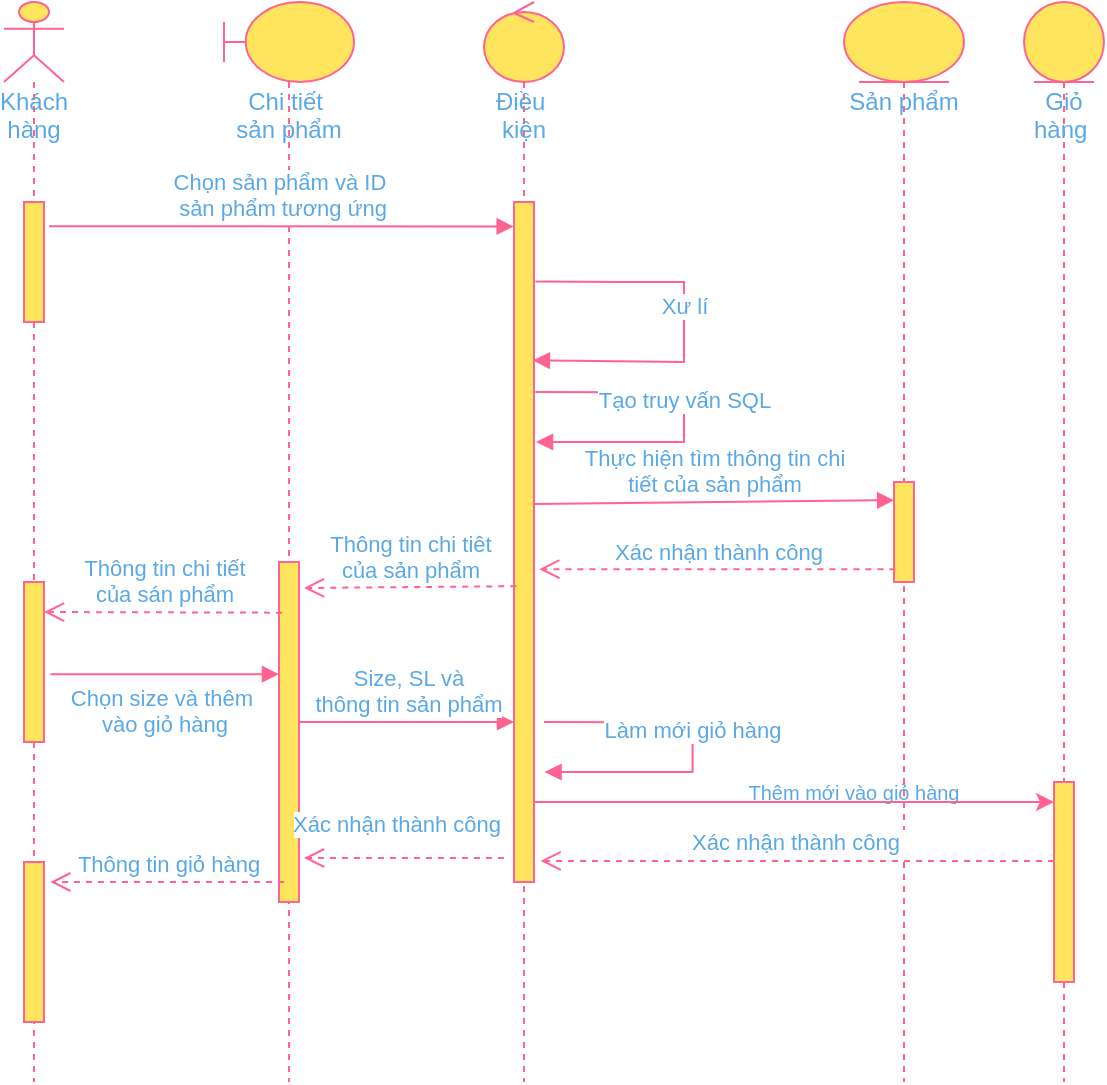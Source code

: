 <mxfile version="18.1.2" type="device"><diagram id="Mud40mywe6K7TTPJnvvx" name="Page-1"><mxGraphModel dx="731" dy="348" grid="1" gridSize="10" guides="1" tooltips="1" connect="1" arrows="1" fold="1" page="1" pageScale="1" pageWidth="1400" pageHeight="850" math="0" shadow="0"><root><mxCell id="0"/><mxCell id="1" parent="0"/><mxCell id="-7v6CEu58CmuypqPXj27-2" value="Khách hàng" style="shape=umlLifeline;participant=umlActor;perimeter=lifelinePerimeter;whiteSpace=wrap;html=1;container=1;collapsible=0;recursiveResize=0;verticalAlign=top;spacingTop=36;outlineConnect=0;size=40;fillColor=#FFE45E;strokeColor=#FF6392;fontColor=#5AA9E6;" parent="1" vertex="1"><mxGeometry x="490" y="230" width="30" height="540" as="geometry"/></mxCell><mxCell id="-7v6CEu58CmuypqPXj27-9" value="" style="html=1;points=[];perimeter=orthogonalPerimeter;fillColor=#FFE45E;strokeColor=#FF6392;fontColor=#5AA9E6;" parent="-7v6CEu58CmuypqPXj27-2" vertex="1"><mxGeometry x="10" y="100" width="10" height="60" as="geometry"/></mxCell><mxCell id="-7v6CEu58CmuypqPXj27-25" value="" style="html=1;points=[];perimeter=orthogonalPerimeter;fillColor=#FFE45E;strokeColor=#FF6392;fontColor=#5AA9E6;" parent="-7v6CEu58CmuypqPXj27-2" vertex="1"><mxGeometry x="10" y="290" width="10" height="80" as="geometry"/></mxCell><mxCell id="-7v6CEu58CmuypqPXj27-38" value="" style="html=1;points=[];perimeter=orthogonalPerimeter;fillColor=#FFE45E;strokeColor=#FF6392;fontColor=#5AA9E6;" parent="-7v6CEu58CmuypqPXj27-2" vertex="1"><mxGeometry x="10" y="430" width="10" height="80" as="geometry"/></mxCell><mxCell id="-7v6CEu58CmuypqPXj27-3" value="Chi tiết&amp;nbsp;&lt;br&gt;sản phẩm" style="shape=umlLifeline;participant=umlBoundary;perimeter=lifelinePerimeter;whiteSpace=wrap;html=1;container=1;collapsible=0;recursiveResize=0;verticalAlign=top;spacingTop=36;outlineConnect=0;fillColor=#FFE45E;strokeColor=#FF6392;fontColor=#5AA9E6;" parent="1" vertex="1"><mxGeometry x="600" y="230" width="65" height="540" as="geometry"/></mxCell><mxCell id="-7v6CEu58CmuypqPXj27-22" value="" style="html=1;points=[];perimeter=orthogonalPerimeter;fillColor=#FFE45E;strokeColor=#FF6392;fontColor=#5AA9E6;" parent="-7v6CEu58CmuypqPXj27-3" vertex="1"><mxGeometry x="27.5" y="280" width="10" height="170" as="geometry"/></mxCell><mxCell id="-7v6CEu58CmuypqPXj27-6" value="Điều&amp;nbsp;&lt;br&gt;kiện" style="shape=umlLifeline;participant=umlControl;perimeter=lifelinePerimeter;whiteSpace=wrap;html=1;container=1;collapsible=0;recursiveResize=0;verticalAlign=top;spacingTop=36;outlineConnect=0;fillColor=#FFE45E;strokeColor=#FF6392;fontColor=#5AA9E6;" parent="1" vertex="1"><mxGeometry x="730" y="230" width="40" height="540" as="geometry"/></mxCell><mxCell id="-7v6CEu58CmuypqPXj27-14" value="" style="html=1;points=[];perimeter=orthogonalPerimeter;fillColor=#FFE45E;strokeColor=#FF6392;fontColor=#5AA9E6;" parent="-7v6CEu58CmuypqPXj27-6" vertex="1"><mxGeometry x="15" y="100" width="10" height="340" as="geometry"/></mxCell><mxCell id="-7v6CEu58CmuypqPXj27-40" value="Xư lí" style="html=1;verticalAlign=bottom;endArrow=block;rounded=0;exitX=1.072;exitY=0.117;exitDx=0;exitDy=0;exitPerimeter=0;entryX=0.944;entryY=0.233;entryDx=0;entryDy=0;entryPerimeter=0;strokeColor=#FF6392;fontColor=#5AA9E6;" parent="-7v6CEu58CmuypqPXj27-6" source="-7v6CEu58CmuypqPXj27-14" target="-7v6CEu58CmuypqPXj27-14" edge="1"><mxGeometry width="80" relative="1" as="geometry"><mxPoint x="10" y="250" as="sourcePoint"/><mxPoint x="70" y="180" as="targetPoint"/><Array as="points"><mxPoint x="70" y="140"/><mxPoint x="100" y="140"/><mxPoint x="100" y="180"/></Array></mxGeometry></mxCell><mxCell id="-7v6CEu58CmuypqPXj27-7" value="Sản phẩm" style="shape=umlLifeline;participant=umlEntity;perimeter=lifelinePerimeter;whiteSpace=wrap;html=1;container=1;collapsible=0;recursiveResize=0;verticalAlign=top;spacingTop=36;outlineConnect=0;fillColor=#FFE45E;strokeColor=#FF6392;fontColor=#5AA9E6;" parent="1" vertex="1"><mxGeometry x="910" y="230" width="60" height="540" as="geometry"/></mxCell><mxCell id="-7v6CEu58CmuypqPXj27-18" value="" style="html=1;points=[];perimeter=orthogonalPerimeter;fillColor=#FFE45E;strokeColor=#FF6392;fontColor=#5AA9E6;" parent="-7v6CEu58CmuypqPXj27-7" vertex="1"><mxGeometry x="25" y="240" width="10" height="50" as="geometry"/></mxCell><mxCell id="-7v6CEu58CmuypqPXj27-43" value="&lt;font size=&quot;1&quot;&gt;Thêm mới vào giỏ hàng&lt;/font&gt;" style="text;html=1;strokeColor=none;fillColor=none;align=center;verticalAlign=middle;whiteSpace=wrap;rounded=0;fontColor=#5AA9E6;" parent="-7v6CEu58CmuypqPXj27-7" vertex="1"><mxGeometry x="-115" y="380" width="240" height="30" as="geometry"/></mxCell><mxCell id="-7v6CEu58CmuypqPXj27-8" value="Giỏ&lt;br&gt;hàng&amp;nbsp;" style="shape=umlLifeline;participant=umlEntity;perimeter=lifelinePerimeter;whiteSpace=wrap;html=1;container=1;collapsible=0;recursiveResize=0;verticalAlign=top;spacingTop=36;outlineConnect=0;fillColor=#FFE45E;strokeColor=#FF6392;fontColor=#5AA9E6;" parent="1" vertex="1"><mxGeometry x="1000" y="230" width="40" height="540" as="geometry"/></mxCell><mxCell id="-7v6CEu58CmuypqPXj27-29" value="" style="html=1;points=[];perimeter=orthogonalPerimeter;fillColor=#FFE45E;strokeColor=#FF6392;fontColor=#5AA9E6;" parent="-7v6CEu58CmuypqPXj27-8" vertex="1"><mxGeometry x="15" y="390" width="10" height="100" as="geometry"/></mxCell><mxCell id="-7v6CEu58CmuypqPXj27-24" value="Thông tin chi tiêt&lt;br&gt;của sản phẩm" style="html=1;verticalAlign=bottom;endArrow=open;dashed=1;endSize=8;rounded=0;exitX=0.112;exitY=0.565;exitDx=0;exitDy=0;exitPerimeter=0;strokeColor=#FF6392;fontColor=#5AA9E6;" parent="1" source="-7v6CEu58CmuypqPXj27-14" edge="1"><mxGeometry relative="1" as="geometry"><mxPoint x="740" y="523" as="sourcePoint"/><mxPoint x="640" y="523" as="targetPoint"/><Array as="points"/></mxGeometry></mxCell><mxCell id="-7v6CEu58CmuypqPXj27-27" value="Thông tin chi tiết&lt;br&gt;của sán phẩm" style="html=1;verticalAlign=bottom;endArrow=open;dashed=1;endSize=8;rounded=0;exitX=0.15;exitY=0.149;exitDx=0;exitDy=0;exitPerimeter=0;strokeColor=#FF6392;fontColor=#5AA9E6;" parent="1" source="-7v6CEu58CmuypqPXj27-22" edge="1"><mxGeometry relative="1" as="geometry"><mxPoint x="820" y="480" as="sourcePoint"/><mxPoint x="510" y="535" as="targetPoint"/></mxGeometry></mxCell><mxCell id="-7v6CEu58CmuypqPXj27-28" value="Xác nhận thành công" style="html=1;verticalAlign=bottom;endArrow=open;dashed=1;endSize=8;rounded=0;exitX=0.072;exitY=0.873;exitDx=0;exitDy=0;exitPerimeter=0;entryX=1.264;entryY=0.54;entryDx=0;entryDy=0;entryPerimeter=0;strokeColor=#FF6392;fontColor=#5AA9E6;" parent="1" source="-7v6CEu58CmuypqPXj27-18" target="-7v6CEu58CmuypqPXj27-14" edge="1"><mxGeometry relative="1" as="geometry"><mxPoint x="820" y="480" as="sourcePoint"/><mxPoint x="760" y="514" as="targetPoint"/></mxGeometry></mxCell><mxCell id="-7v6CEu58CmuypqPXj27-30" value="" style="edgeStyle=orthogonalEdgeStyle;rounded=0;orthogonalLoop=1;jettySize=auto;html=1;strokeColor=#FF6392;fontColor=#5AA9E6;" parent="1" source="-7v6CEu58CmuypqPXj27-14" target="-7v6CEu58CmuypqPXj27-29" edge="1"><mxGeometry relative="1" as="geometry"><Array as="points"><mxPoint x="890" y="630"/><mxPoint x="890" y="630"/></Array></mxGeometry></mxCell><mxCell id="-7v6CEu58CmuypqPXj27-31" value="Xác nhận thành công&amp;nbsp;" style="html=1;verticalAlign=bottom;endArrow=open;dashed=1;endSize=8;rounded=0;entryX=1.328;entryY=0.969;entryDx=0;entryDy=0;entryPerimeter=0;strokeColor=#FF6392;fontColor=#5AA9E6;" parent="1" source="-7v6CEu58CmuypqPXj27-29" target="-7v6CEu58CmuypqPXj27-14" edge="1"><mxGeometry relative="1" as="geometry"><mxPoint x="1010" y="660" as="sourcePoint"/><mxPoint x="760" y="660" as="targetPoint"/></mxGeometry></mxCell><mxCell id="-7v6CEu58CmuypqPXj27-32" value="Chọn size và thêm&amp;nbsp;&lt;br&gt;vào giỏ hàng" style="html=1;verticalAlign=bottom;endArrow=block;rounded=0;exitX=1.316;exitY=0.576;exitDx=0;exitDy=0;exitPerimeter=0;strokeColor=#FF6392;fontColor=#5AA9E6;" parent="1" source="-7v6CEu58CmuypqPXj27-25" target="-7v6CEu58CmuypqPXj27-22" edge="1"><mxGeometry x="-0.006" y="-34" width="80" relative="1" as="geometry"><mxPoint x="740" y="660" as="sourcePoint"/><mxPoint x="820" y="660" as="targetPoint"/><mxPoint as="offset"/></mxGeometry></mxCell><mxCell id="-7v6CEu58CmuypqPXj27-33" value="Size, SL và&lt;br&gt;thông tin sản phẩm" style="html=1;verticalAlign=bottom;endArrow=block;rounded=0;strokeColor=#FF6392;fontColor=#5AA9E6;" parent="1" source="-7v6CEu58CmuypqPXj27-22" target="-7v6CEu58CmuypqPXj27-14" edge="1"><mxGeometry width="80" relative="1" as="geometry"><mxPoint x="640" y="625" as="sourcePoint"/><mxPoint x="820" y="660" as="targetPoint"/><Array as="points"><mxPoint x="690" y="590"/></Array></mxGeometry></mxCell><mxCell id="-7v6CEu58CmuypqPXj27-34" value="Xác nhận thành công" style="html=1;verticalAlign=bottom;endArrow=open;dashed=1;endSize=8;rounded=0;strokeColor=#FF6392;fontColor=#5AA9E6;" parent="1" edge="1"><mxGeometry x="0.09" y="-8" relative="1" as="geometry"><mxPoint x="740" y="658" as="sourcePoint"/><mxPoint x="640" y="658" as="targetPoint"/><Array as="points"><mxPoint x="670" y="658"/></Array><mxPoint as="offset"/></mxGeometry></mxCell><mxCell id="-7v6CEu58CmuypqPXj27-39" value="Thông tin giỏ hàng" style="html=1;verticalAlign=bottom;endArrow=open;dashed=1;endSize=8;rounded=0;entryX=1.316;entryY=0.125;entryDx=0;entryDy=0;entryPerimeter=0;strokeColor=#FF6392;fontColor=#5AA9E6;" parent="1" target="-7v6CEu58CmuypqPXj27-38" edge="1"><mxGeometry relative="1" as="geometry"><mxPoint x="630" y="670" as="sourcePoint"/><mxPoint x="740" y="660" as="targetPoint"/></mxGeometry></mxCell><mxCell id="-7v6CEu58CmuypqPXj27-41" value="Tạo truy vấn SQL" style="html=1;verticalAlign=bottom;endArrow=block;rounded=0;exitX=1.072;exitY=0.117;exitDx=0;exitDy=0;exitPerimeter=0;strokeColor=#FF6392;fontColor=#5AA9E6;" parent="1" edge="1"><mxGeometry x="0.014" width="80" relative="1" as="geometry"><mxPoint x="755.72" y="425" as="sourcePoint"/><mxPoint x="756" y="450" as="targetPoint"/><Array as="points"><mxPoint x="830" y="425.22"/><mxPoint x="830" y="450"/><mxPoint x="790" y="450"/></Array><mxPoint as="offset"/></mxGeometry></mxCell><mxCell id="-7v6CEu58CmuypqPXj27-42" value="Làm mới giỏ hàng" style="html=1;verticalAlign=bottom;endArrow=block;rounded=0;exitX=1.072;exitY=0.117;exitDx=0;exitDy=0;exitPerimeter=0;strokeColor=#FF6392;fontColor=#5AA9E6;" parent="1" edge="1"><mxGeometry x="0.014" width="80" relative="1" as="geometry"><mxPoint x="760" y="590" as="sourcePoint"/><mxPoint x="760.28" y="615" as="targetPoint"/><Array as="points"><mxPoint x="834.28" y="590.22"/><mxPoint x="834.28" y="615"/><mxPoint x="794.28" y="615"/></Array><mxPoint as="offset"/></mxGeometry></mxCell><mxCell id="-7v6CEu58CmuypqPXj27-45" value="Thực hiện tìm thông tin chi&lt;br&gt;tiết của sản phẩm" style="html=1;verticalAlign=bottom;endArrow=block;rounded=0;fontSize=11;exitX=1.008;exitY=0.444;exitDx=0;exitDy=0;exitPerimeter=0;entryX=0.008;entryY=0.182;entryDx=0;entryDy=0;entryPerimeter=0;strokeColor=#FF6392;fontColor=#5AA9E6;" parent="1" source="-7v6CEu58CmuypqPXj27-14" target="-7v6CEu58CmuypqPXj27-18" edge="1"><mxGeometry width="80" relative="1" as="geometry"><mxPoint x="740" y="550" as="sourcePoint"/><mxPoint x="820" y="550" as="targetPoint"/></mxGeometry></mxCell><mxCell id="-7v6CEu58CmuypqPXj27-46" value="Chọn sản phẩm và ID&amp;nbsp;&lt;br&gt;sản phẩm tương ứng" style="html=1;verticalAlign=bottom;endArrow=block;rounded=0;fontSize=11;exitX=1.252;exitY=0.202;exitDx=0;exitDy=0;exitPerimeter=0;entryX=-0.016;entryY=0.036;entryDx=0;entryDy=0;entryPerimeter=0;strokeColor=#FF6392;fontColor=#5AA9E6;" parent="1" source="-7v6CEu58CmuypqPXj27-9" target="-7v6CEu58CmuypqPXj27-14" edge="1"><mxGeometry width="80" relative="1" as="geometry"><mxPoint x="740" y="360" as="sourcePoint"/><mxPoint x="820" y="360" as="targetPoint"/></mxGeometry></mxCell></root></mxGraphModel></diagram></mxfile>